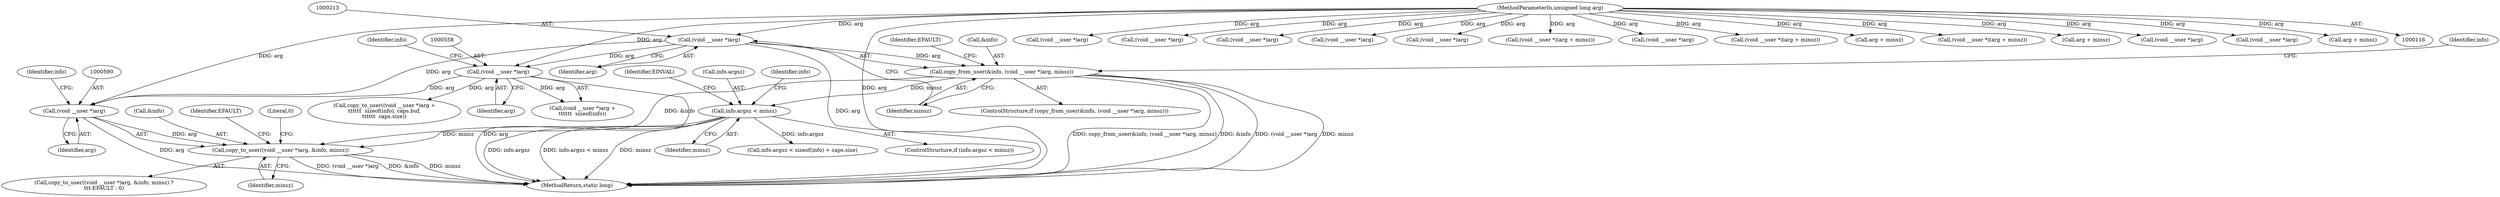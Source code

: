 digraph "0_linux_05692d7005a364add85c6e25a6c4447ce08f913a@API" {
"1000588" [label="(Call,copy_to_user((void __user *)arg, &info, minsz))"];
"1000589" [label="(Call,(void __user *)arg)"];
"1000212" [label="(Call,(void __user *)arg)"];
"1000119" [label="(MethodParameterIn,unsigned long arg)"];
"1000557" [label="(Call,(void __user *)arg)"];
"1000209" [label="(Call,copy_from_user(&info, (void __user *)arg, minsz))"];
"1000220" [label="(Call,info.argsz < minsz)"];
"1000716" [label="(Call,(void __user *)arg)"];
"1000218" [label="(Identifier,EFAULT)"];
"1000230" [label="(Identifier,info)"];
"1000227" [label="(Identifier,EINVAL)"];
"1000587" [label="(Call,copy_to_user((void __user *)arg, &info, minsz) ?\n\t\t\t-EFAULT : 0)"];
"1000609" [label="(Call,(void __user *)arg)"];
"1000224" [label="(Identifier,minsz)"];
"1000686" [label="(Call,(void __user *)arg)"];
"1001122" [label="(Call,(void __user *)arg)"];
"1000136" [label="(Call,(void __user *)arg)"];
"1000592" [label="(Call,&info)"];
"1000561" [label="(Identifier,info)"];
"1001380" [label="(MethodReturn,static long)"];
"1000832" [label="(Call,(void __user *)(arg + minsz))"];
"1001058" [label="(Call,(void __user *)arg)"];
"1000119" [label="(MethodParameterIn,unsigned long arg)"];
"1000589" [label="(Call,(void __user *)arg)"];
"1001074" [label="(Call,(void __user *)(arg + minsz))"];
"1000209" [label="(Call,copy_from_user(&info, (void __user *)arg, minsz))"];
"1000596" [label="(Identifier,EFAULT)"];
"1000556" [label="(Call,(void __user *)arg +\n\t\t\t\t\t\t  sizeof(info))"];
"1000555" [label="(Call,copy_to_user((void __user *)arg +\n\t\t\t\t\t\t  sizeof(info), caps.buf,\n\t\t\t\t\t\t  caps.size))"];
"1000210" [label="(Call,&info)"];
"1000594" [label="(Identifier,minsz)"];
"1000834" [label="(Call,arg + minsz)"];
"1000557" [label="(Call,(void __user *)arg)"];
"1001229" [label="(Call,(void __user *)(arg + minsz))"];
"1000212" [label="(Call,(void __user *)arg)"];
"1001231" [label="(Call,arg + minsz)"];
"1000593" [label="(Identifier,info)"];
"1000220" [label="(Call,info.argsz < minsz)"];
"1000521" [label="(Call,info.argsz < sizeof(info) + caps.size)"];
"1000922" [label="(Call,(void __user *)arg)"];
"1000214" [label="(Identifier,arg)"];
"1000221" [label="(Call,info.argsz)"];
"1000219" [label="(ControlStructure,if (info.argsz < minsz))"];
"1000215" [label="(Identifier,minsz)"];
"1000588" [label="(Call,copy_to_user((void __user *)arg, &info, minsz))"];
"1000597" [label="(Literal,0)"];
"1000208" [label="(ControlStructure,if (copy_from_user(&info, (void __user *)arg, minsz)))"];
"1000559" [label="(Identifier,arg)"];
"1000591" [label="(Identifier,arg)"];
"1000183" [label="(Call,(void __user *)arg)"];
"1000222" [label="(Identifier,info)"];
"1001076" [label="(Call,arg + minsz)"];
"1000588" -> "1000587"  [label="AST: "];
"1000588" -> "1000594"  [label="CFG: "];
"1000589" -> "1000588"  [label="AST: "];
"1000592" -> "1000588"  [label="AST: "];
"1000594" -> "1000588"  [label="AST: "];
"1000596" -> "1000588"  [label="CFG: "];
"1000597" -> "1000588"  [label="CFG: "];
"1000588" -> "1001380"  [label="DDG: (void __user *)arg"];
"1000588" -> "1001380"  [label="DDG: &info"];
"1000588" -> "1001380"  [label="DDG: minsz"];
"1000589" -> "1000588"  [label="DDG: arg"];
"1000209" -> "1000588"  [label="DDG: &info"];
"1000220" -> "1000588"  [label="DDG: minsz"];
"1000589" -> "1000591"  [label="CFG: "];
"1000590" -> "1000589"  [label="AST: "];
"1000591" -> "1000589"  [label="AST: "];
"1000593" -> "1000589"  [label="CFG: "];
"1000589" -> "1001380"  [label="DDG: arg"];
"1000212" -> "1000589"  [label="DDG: arg"];
"1000557" -> "1000589"  [label="DDG: arg"];
"1000119" -> "1000589"  [label="DDG: arg"];
"1000212" -> "1000209"  [label="AST: "];
"1000212" -> "1000214"  [label="CFG: "];
"1000213" -> "1000212"  [label="AST: "];
"1000214" -> "1000212"  [label="AST: "];
"1000215" -> "1000212"  [label="CFG: "];
"1000212" -> "1001380"  [label="DDG: arg"];
"1000212" -> "1000209"  [label="DDG: arg"];
"1000119" -> "1000212"  [label="DDG: arg"];
"1000212" -> "1000557"  [label="DDG: arg"];
"1000119" -> "1000116"  [label="AST: "];
"1000119" -> "1001380"  [label="DDG: arg"];
"1000119" -> "1000136"  [label="DDG: arg"];
"1000119" -> "1000183"  [label="DDG: arg"];
"1000119" -> "1000557"  [label="DDG: arg"];
"1000119" -> "1000609"  [label="DDG: arg"];
"1000119" -> "1000686"  [label="DDG: arg"];
"1000119" -> "1000716"  [label="DDG: arg"];
"1000119" -> "1000832"  [label="DDG: arg"];
"1000119" -> "1000834"  [label="DDG: arg"];
"1000119" -> "1000922"  [label="DDG: arg"];
"1000119" -> "1001058"  [label="DDG: arg"];
"1000119" -> "1001074"  [label="DDG: arg"];
"1000119" -> "1001076"  [label="DDG: arg"];
"1000119" -> "1001122"  [label="DDG: arg"];
"1000119" -> "1001229"  [label="DDG: arg"];
"1000119" -> "1001231"  [label="DDG: arg"];
"1000557" -> "1000556"  [label="AST: "];
"1000557" -> "1000559"  [label="CFG: "];
"1000558" -> "1000557"  [label="AST: "];
"1000559" -> "1000557"  [label="AST: "];
"1000561" -> "1000557"  [label="CFG: "];
"1000557" -> "1001380"  [label="DDG: arg"];
"1000557" -> "1000555"  [label="DDG: arg"];
"1000557" -> "1000556"  [label="DDG: arg"];
"1000209" -> "1000208"  [label="AST: "];
"1000209" -> "1000215"  [label="CFG: "];
"1000210" -> "1000209"  [label="AST: "];
"1000215" -> "1000209"  [label="AST: "];
"1000218" -> "1000209"  [label="CFG: "];
"1000222" -> "1000209"  [label="CFG: "];
"1000209" -> "1001380"  [label="DDG: copy_from_user(&info, (void __user *)arg, minsz)"];
"1000209" -> "1001380"  [label="DDG: &info"];
"1000209" -> "1001380"  [label="DDG: (void __user *)arg"];
"1000209" -> "1001380"  [label="DDG: minsz"];
"1000209" -> "1000220"  [label="DDG: minsz"];
"1000220" -> "1000219"  [label="AST: "];
"1000220" -> "1000224"  [label="CFG: "];
"1000221" -> "1000220"  [label="AST: "];
"1000224" -> "1000220"  [label="AST: "];
"1000227" -> "1000220"  [label="CFG: "];
"1000230" -> "1000220"  [label="CFG: "];
"1000220" -> "1001380"  [label="DDG: info.argsz"];
"1000220" -> "1001380"  [label="DDG: info.argsz < minsz"];
"1000220" -> "1001380"  [label="DDG: minsz"];
"1000220" -> "1000521"  [label="DDG: info.argsz"];
}

